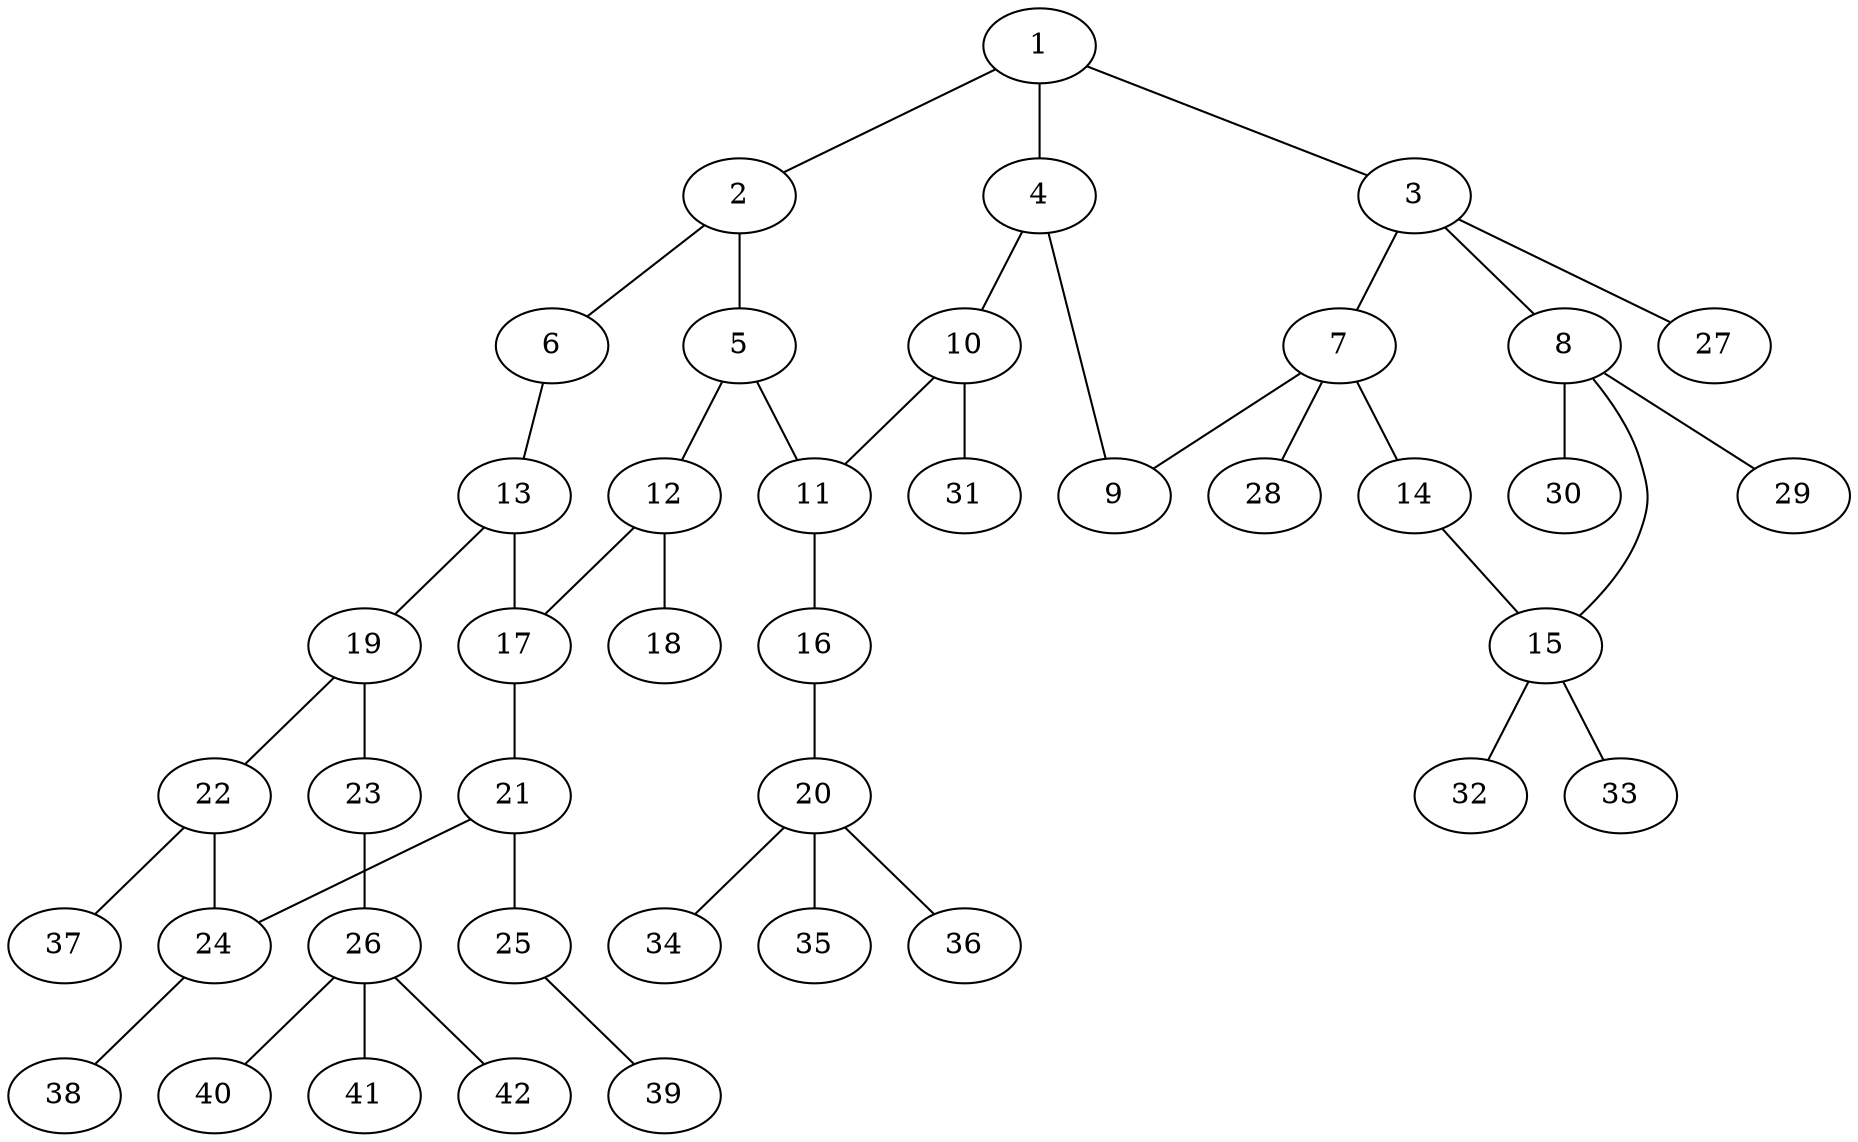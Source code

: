 graph molecule_3302 {
	1	 [chem=C];
	2	 [chem=C];
	1 -- 2	 [valence=1];
	3	 [chem=C];
	1 -- 3	 [valence=1];
	4	 [chem=C];
	1 -- 4	 [valence=2];
	5	 [chem=C];
	2 -- 5	 [valence=2];
	6	 [chem=O];
	2 -- 6	 [valence=1];
	7	 [chem=C];
	3 -- 7	 [valence=1];
	8	 [chem=C];
	3 -- 8	 [valence=1];
	27	 [chem=H];
	3 -- 27	 [valence=1];
	9	 [chem=O];
	4 -- 9	 [valence=1];
	10	 [chem=C];
	4 -- 10	 [valence=1];
	11	 [chem=C];
	5 -- 11	 [valence=1];
	12	 [chem=C];
	5 -- 12	 [valence=1];
	13	 [chem=C];
	6 -- 13	 [valence=1];
	7 -- 9	 [valence=1];
	14	 [chem=O];
	7 -- 14	 [valence=1];
	28	 [chem=H];
	7 -- 28	 [valence=1];
	15	 [chem=C];
	8 -- 15	 [valence=1];
	29	 [chem=H];
	8 -- 29	 [valence=1];
	30	 [chem=H];
	8 -- 30	 [valence=1];
	10 -- 11	 [valence=2];
	31	 [chem=H];
	10 -- 31	 [valence=1];
	16	 [chem=O];
	11 -- 16	 [valence=1];
	17	 [chem=C];
	12 -- 17	 [valence=1];
	18	 [chem=O];
	12 -- 18	 [valence=2];
	13 -- 17	 [valence=2];
	19	 [chem=C];
	13 -- 19	 [valence=1];
	14 -- 15	 [valence=1];
	32	 [chem=H];
	15 -- 32	 [valence=1];
	33	 [chem=H];
	15 -- 33	 [valence=1];
	20	 [chem=C];
	16 -- 20	 [valence=1];
	21	 [chem=C];
	17 -- 21	 [valence=1];
	22	 [chem=C];
	19 -- 22	 [valence=2];
	23	 [chem=O];
	19 -- 23	 [valence=1];
	34	 [chem=H];
	20 -- 34	 [valence=1];
	35	 [chem=H];
	20 -- 35	 [valence=1];
	36	 [chem=H];
	20 -- 36	 [valence=1];
	24	 [chem=C];
	21 -- 24	 [valence=2];
	25	 [chem=O];
	21 -- 25	 [valence=1];
	22 -- 24	 [valence=1];
	37	 [chem=H];
	22 -- 37	 [valence=1];
	26	 [chem=C];
	23 -- 26	 [valence=1];
	38	 [chem=H];
	24 -- 38	 [valence=1];
	39	 [chem=H];
	25 -- 39	 [valence=1];
	40	 [chem=H];
	26 -- 40	 [valence=1];
	41	 [chem=H];
	26 -- 41	 [valence=1];
	42	 [chem=H];
	26 -- 42	 [valence=1];
}
